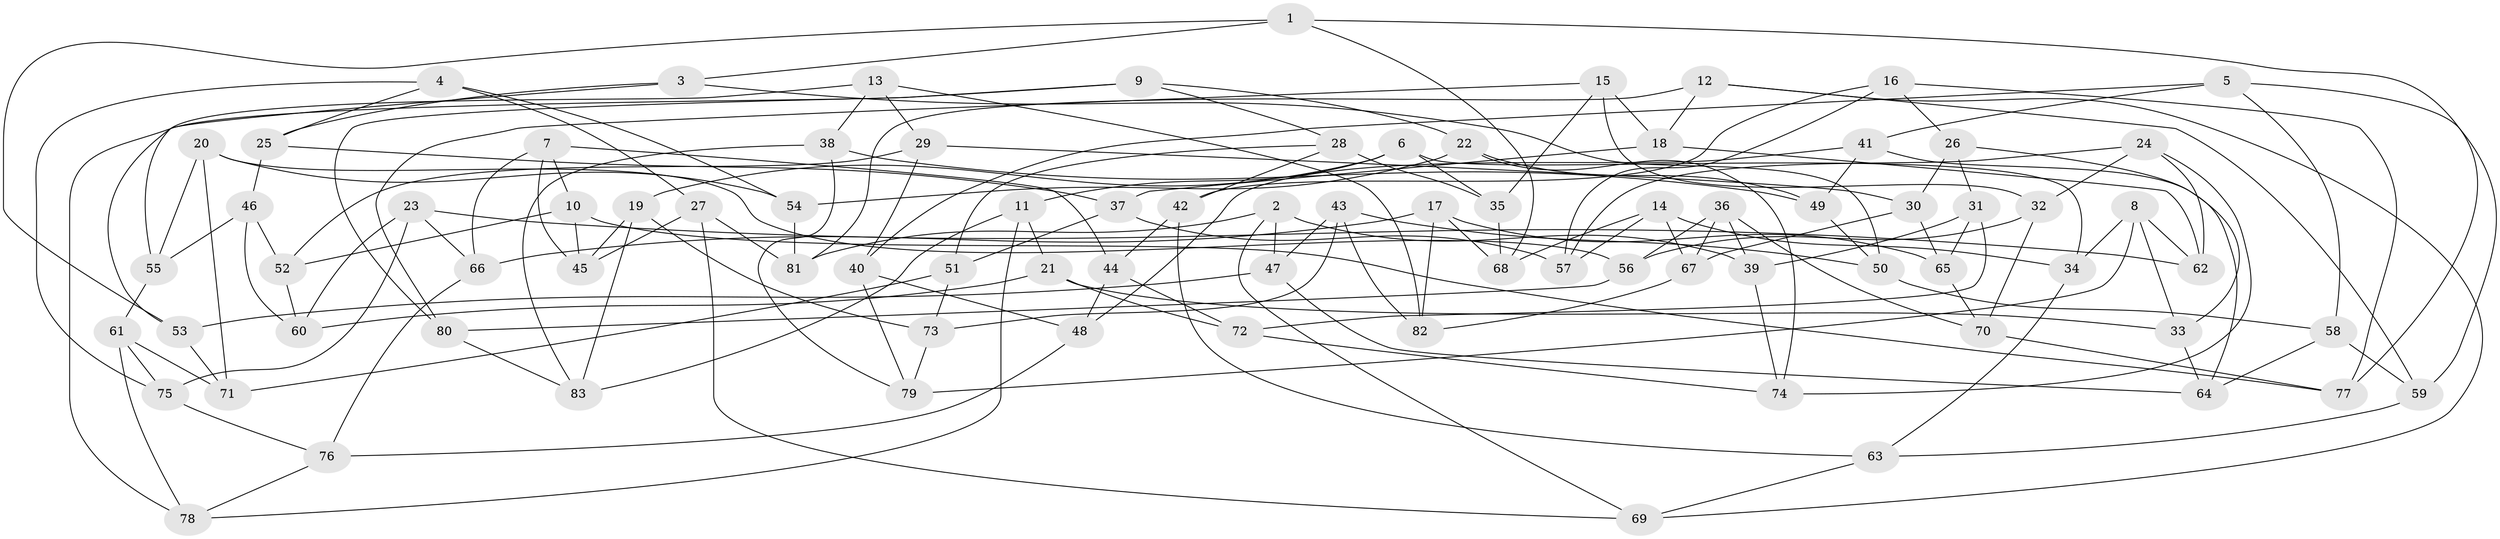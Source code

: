 // Generated by graph-tools (version 1.1) at 2025/03/03/09/25 03:03:08]
// undirected, 83 vertices, 166 edges
graph export_dot {
graph [start="1"]
  node [color=gray90,style=filled];
  1;
  2;
  3;
  4;
  5;
  6;
  7;
  8;
  9;
  10;
  11;
  12;
  13;
  14;
  15;
  16;
  17;
  18;
  19;
  20;
  21;
  22;
  23;
  24;
  25;
  26;
  27;
  28;
  29;
  30;
  31;
  32;
  33;
  34;
  35;
  36;
  37;
  38;
  39;
  40;
  41;
  42;
  43;
  44;
  45;
  46;
  47;
  48;
  49;
  50;
  51;
  52;
  53;
  54;
  55;
  56;
  57;
  58;
  59;
  60;
  61;
  62;
  63;
  64;
  65;
  66;
  67;
  68;
  69;
  70;
  71;
  72;
  73;
  74;
  75;
  76;
  77;
  78;
  79;
  80;
  81;
  82;
  83;
  1 -- 77;
  1 -- 3;
  1 -- 68;
  1 -- 53;
  2 -- 39;
  2 -- 47;
  2 -- 69;
  2 -- 81;
  3 -- 55;
  3 -- 25;
  3 -- 50;
  4 -- 75;
  4 -- 27;
  4 -- 25;
  4 -- 54;
  5 -- 58;
  5 -- 41;
  5 -- 40;
  5 -- 59;
  6 -- 19;
  6 -- 34;
  6 -- 11;
  6 -- 35;
  7 -- 45;
  7 -- 44;
  7 -- 10;
  7 -- 66;
  8 -- 79;
  8 -- 62;
  8 -- 34;
  8 -- 33;
  9 -- 80;
  9 -- 28;
  9 -- 78;
  9 -- 22;
  10 -- 77;
  10 -- 52;
  10 -- 45;
  11 -- 21;
  11 -- 83;
  11 -- 78;
  12 -- 69;
  12 -- 81;
  12 -- 18;
  12 -- 59;
  13 -- 82;
  13 -- 53;
  13 -- 38;
  13 -- 29;
  14 -- 68;
  14 -- 34;
  14 -- 57;
  14 -- 67;
  15 -- 18;
  15 -- 32;
  15 -- 80;
  15 -- 35;
  16 -- 26;
  16 -- 57;
  16 -- 42;
  16 -- 77;
  17 -- 65;
  17 -- 82;
  17 -- 66;
  17 -- 68;
  18 -- 37;
  18 -- 62;
  19 -- 45;
  19 -- 83;
  19 -- 73;
  20 -- 56;
  20 -- 71;
  20 -- 54;
  20 -- 55;
  21 -- 60;
  21 -- 72;
  21 -- 33;
  22 -- 49;
  22 -- 74;
  22 -- 54;
  23 -- 66;
  23 -- 62;
  23 -- 60;
  23 -- 75;
  24 -- 32;
  24 -- 62;
  24 -- 57;
  24 -- 74;
  25 -- 46;
  25 -- 37;
  26 -- 33;
  26 -- 31;
  26 -- 30;
  27 -- 69;
  27 -- 81;
  27 -- 45;
  28 -- 51;
  28 -- 35;
  28 -- 42;
  29 -- 40;
  29 -- 30;
  29 -- 52;
  30 -- 65;
  30 -- 67;
  31 -- 65;
  31 -- 72;
  31 -- 39;
  32 -- 56;
  32 -- 70;
  33 -- 64;
  34 -- 63;
  35 -- 68;
  36 -- 67;
  36 -- 56;
  36 -- 39;
  36 -- 70;
  37 -- 51;
  37 -- 57;
  38 -- 83;
  38 -- 79;
  38 -- 49;
  39 -- 74;
  40 -- 48;
  40 -- 79;
  41 -- 64;
  41 -- 48;
  41 -- 49;
  42 -- 63;
  42 -- 44;
  43 -- 47;
  43 -- 82;
  43 -- 73;
  43 -- 50;
  44 -- 48;
  44 -- 72;
  46 -- 52;
  46 -- 60;
  46 -- 55;
  47 -- 64;
  47 -- 53;
  48 -- 76;
  49 -- 50;
  50 -- 58;
  51 -- 73;
  51 -- 71;
  52 -- 60;
  53 -- 71;
  54 -- 81;
  55 -- 61;
  56 -- 80;
  58 -- 64;
  58 -- 59;
  59 -- 63;
  61 -- 75;
  61 -- 71;
  61 -- 78;
  63 -- 69;
  65 -- 70;
  66 -- 76;
  67 -- 82;
  70 -- 77;
  72 -- 74;
  73 -- 79;
  75 -- 76;
  76 -- 78;
  80 -- 83;
}
